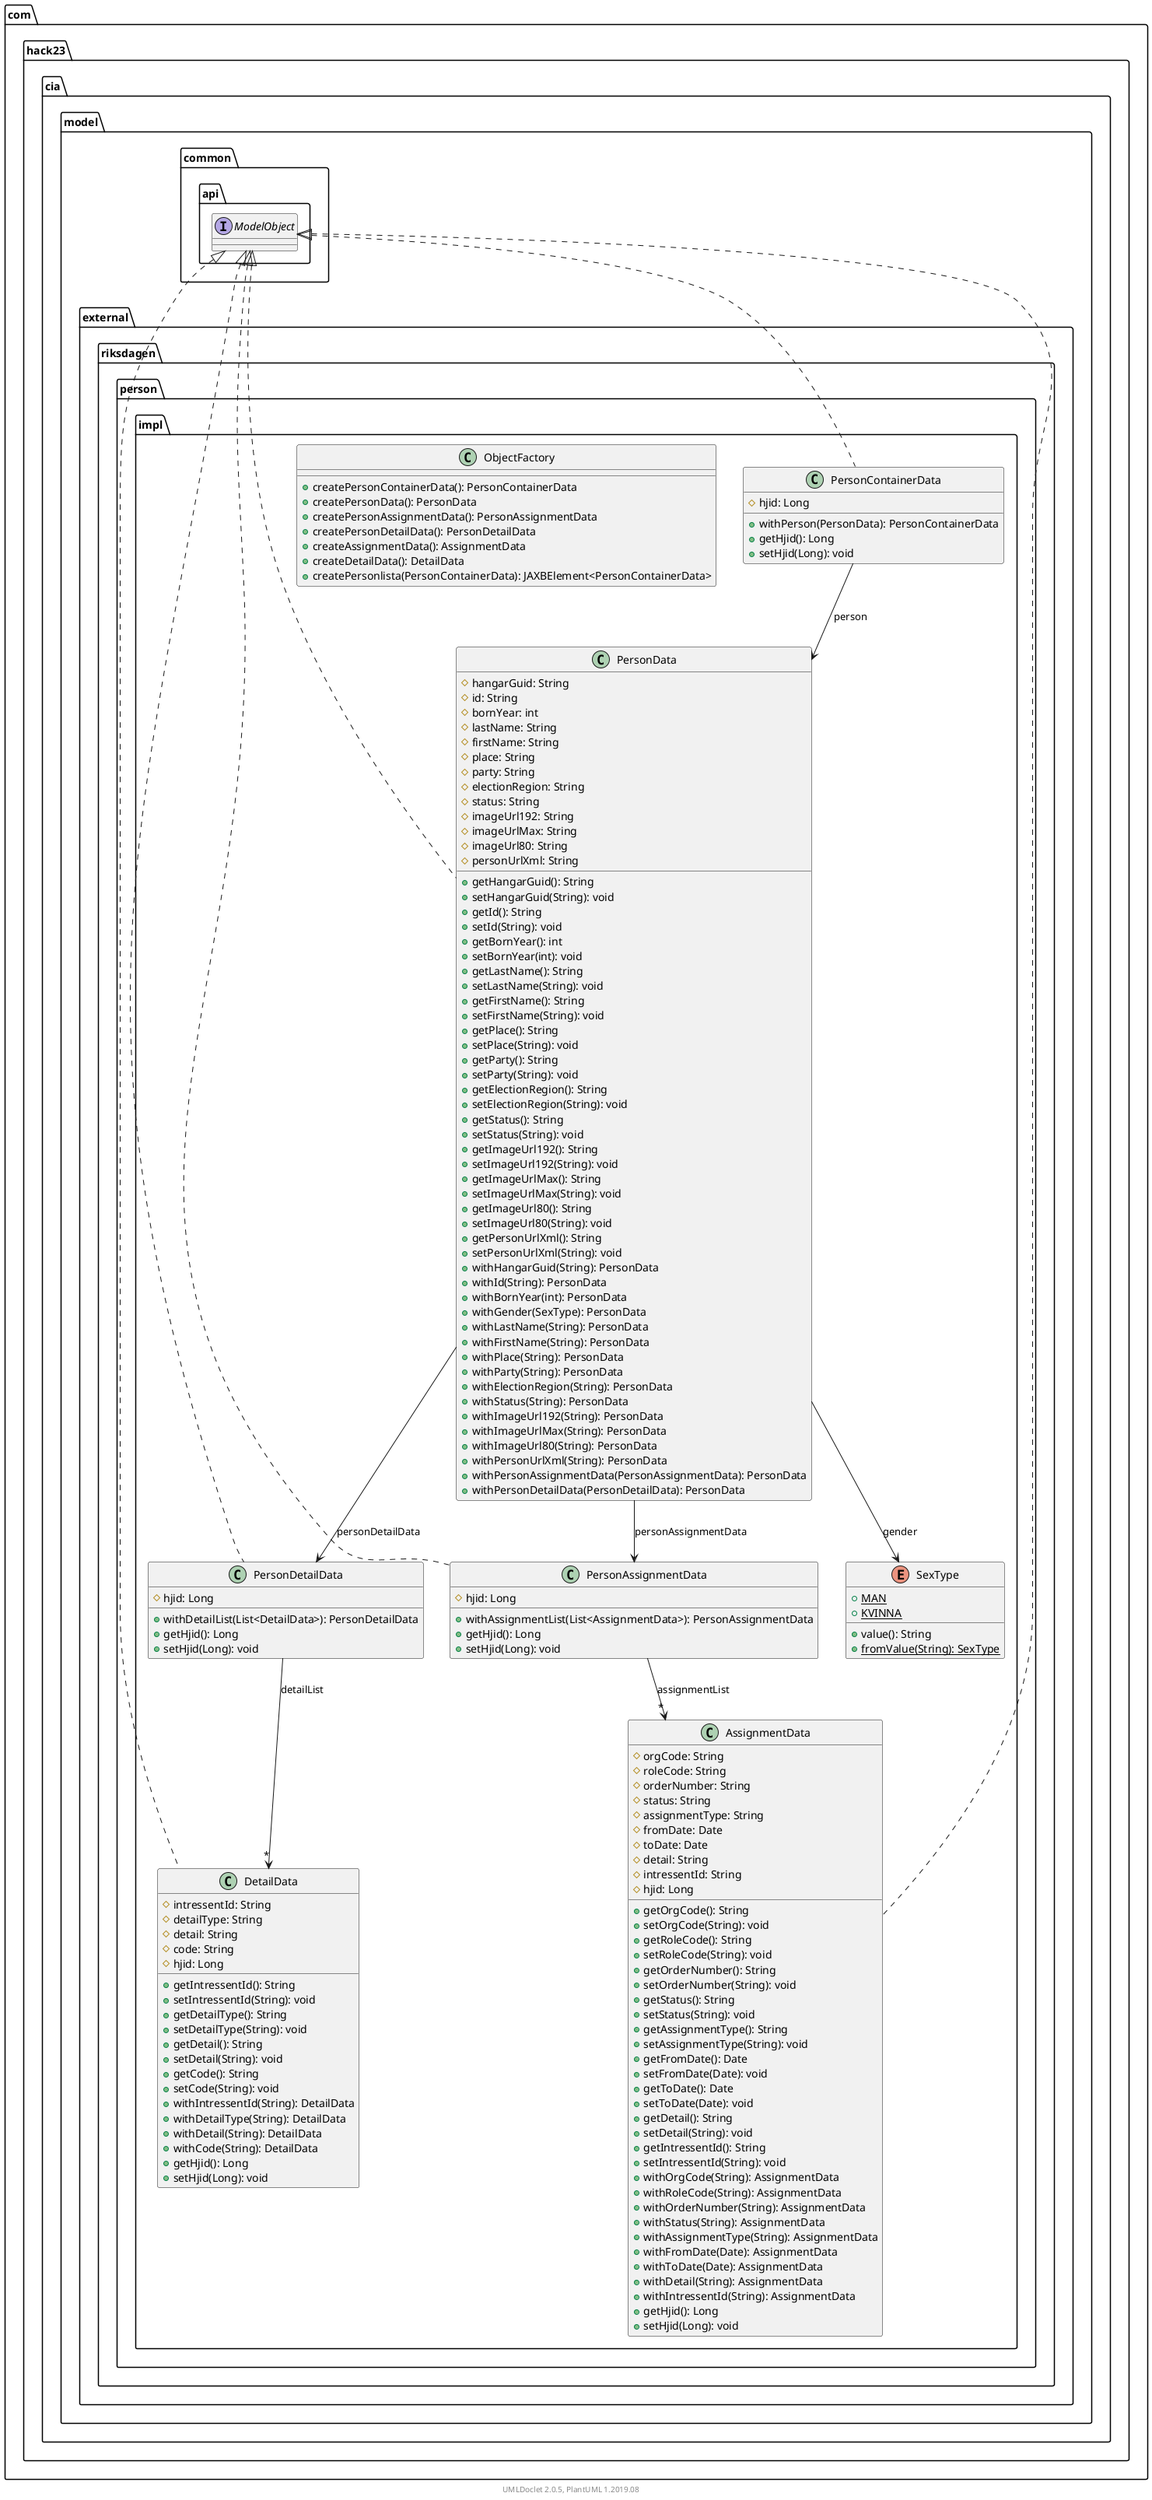 @startuml
    namespace com.hack23.cia.model.external.riksdagen.person.impl {

        class PersonDetailData [[PersonDetailData.html]] {
            #hjid: Long
            +withDetailList(List<DetailData>): PersonDetailData
            +getHjid(): Long
            +setHjid(Long): void
        }

        class PersonContainerData [[PersonContainerData.html]] {
            #hjid: Long
            +withPerson(PersonData): PersonContainerData
            +getHjid(): Long
            +setHjid(Long): void
        }

        class ObjectFactory [[ObjectFactory.html]] {
            +createPersonContainerData(): PersonContainerData
            +createPersonData(): PersonData
            +createPersonAssignmentData(): PersonAssignmentData
            +createPersonDetailData(): PersonDetailData
            +createAssignmentData(): AssignmentData
            +createDetailData(): DetailData
            +createPersonlista(PersonContainerData): JAXBElement<PersonContainerData>
        }

        class DetailData [[DetailData.html]] {
            #intressentId: String
            #detailType: String
            #detail: String
            #code: String
            #hjid: Long
            +getIntressentId(): String
            +setIntressentId(String): void
            +getDetailType(): String
            +setDetailType(String): void
            +getDetail(): String
            +setDetail(String): void
            +getCode(): String
            +setCode(String): void
            +withIntressentId(String): DetailData
            +withDetailType(String): DetailData
            +withDetail(String): DetailData
            +withCode(String): DetailData
            +getHjid(): Long
            +setHjid(Long): void
        }

        class AssignmentData [[AssignmentData.html]] {
            #orgCode: String
            #roleCode: String
            #orderNumber: String
            #status: String
            #assignmentType: String
            #fromDate: Date
            #toDate: Date
            #detail: String
            #intressentId: String
            #hjid: Long
            +getOrgCode(): String
            +setOrgCode(String): void
            +getRoleCode(): String
            +setRoleCode(String): void
            +getOrderNumber(): String
            +setOrderNumber(String): void
            +getStatus(): String
            +setStatus(String): void
            +getAssignmentType(): String
            +setAssignmentType(String): void
            +getFromDate(): Date
            +setFromDate(Date): void
            +getToDate(): Date
            +setToDate(Date): void
            +getDetail(): String
            +setDetail(String): void
            +getIntressentId(): String
            +setIntressentId(String): void
            +withOrgCode(String): AssignmentData
            +withRoleCode(String): AssignmentData
            +withOrderNumber(String): AssignmentData
            +withStatus(String): AssignmentData
            +withAssignmentType(String): AssignmentData
            +withFromDate(Date): AssignmentData
            +withToDate(Date): AssignmentData
            +withDetail(String): AssignmentData
            +withIntressentId(String): AssignmentData
            +getHjid(): Long
            +setHjid(Long): void
        }

        enum SexType [[SexType.html]] {
            {static} +MAN
            {static} +KVINNA
            +value(): String
            {static} +fromValue(String): SexType
        }

        class PersonData [[PersonData.html]] {
            #hangarGuid: String
            #id: String
            #bornYear: int
            #lastName: String
            #firstName: String
            #place: String
            #party: String
            #electionRegion: String
            #status: String
            #imageUrl192: String
            #imageUrlMax: String
            #imageUrl80: String
            #personUrlXml: String
            +getHangarGuid(): String
            +setHangarGuid(String): void
            +getId(): String
            +setId(String): void
            +getBornYear(): int
            +setBornYear(int): void
            +getLastName(): String
            +setLastName(String): void
            +getFirstName(): String
            +setFirstName(String): void
            +getPlace(): String
            +setPlace(String): void
            +getParty(): String
            +setParty(String): void
            +getElectionRegion(): String
            +setElectionRegion(String): void
            +getStatus(): String
            +setStatus(String): void
            +getImageUrl192(): String
            +setImageUrl192(String): void
            +getImageUrlMax(): String
            +setImageUrlMax(String): void
            +getImageUrl80(): String
            +setImageUrl80(String): void
            +getPersonUrlXml(): String
            +setPersonUrlXml(String): void
            +withHangarGuid(String): PersonData
            +withId(String): PersonData
            +withBornYear(int): PersonData
            +withGender(SexType): PersonData
            +withLastName(String): PersonData
            +withFirstName(String): PersonData
            +withPlace(String): PersonData
            +withParty(String): PersonData
            +withElectionRegion(String): PersonData
            +withStatus(String): PersonData
            +withImageUrl192(String): PersonData
            +withImageUrlMax(String): PersonData
            +withImageUrl80(String): PersonData
            +withPersonUrlXml(String): PersonData
            +withPersonAssignmentData(PersonAssignmentData): PersonData
            +withPersonDetailData(PersonDetailData): PersonData
        }

        class PersonAssignmentData [[PersonAssignmentData.html]] {
            #hjid: Long
            +withAssignmentList(List<AssignmentData>): PersonAssignmentData
            +getHjid(): Long
            +setHjid(Long): void
        }

        com.hack23.cia.model.common.api.ModelObject <|.. PersonDetailData
        PersonDetailData --> "*" DetailData: detailList
        com.hack23.cia.model.common.api.ModelObject <|.. PersonContainerData
        PersonContainerData --> PersonData: person
        com.hack23.cia.model.common.api.ModelObject <|.. DetailData
        com.hack23.cia.model.common.api.ModelObject <|.. AssignmentData
        com.hack23.cia.model.common.api.ModelObject <|.. PersonData
        PersonData --> SexType: gender
        PersonData --> PersonAssignmentData: personAssignmentData
        PersonData --> PersonDetailData: personDetailData
        com.hack23.cia.model.common.api.ModelObject <|.. PersonAssignmentData
        PersonAssignmentData --> "*" AssignmentData: assignmentList
    }

    namespace com.hack23.cia.model.common.api {
        interface ModelObject
    }

    center footer UMLDoclet 2.0.5, PlantUML 1.2019.08
@enduml
